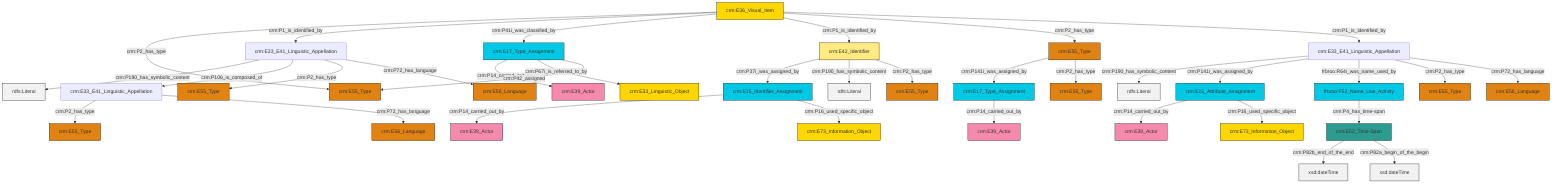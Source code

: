 graph TD
classDef Literal fill:#f2f2f2,stroke:#000000;
classDef CRM_Entity fill:#FFFFFF,stroke:#000000;
classDef Temporal_Entity fill:#00C9E6, stroke:#000000;
classDef Type fill:#E18312, stroke:#000000;
classDef Time-Span fill:#2C9C91, stroke:#000000;
classDef Appellation fill:#FFEB7F, stroke:#000000;
classDef Place fill:#008836, stroke:#000000;
classDef Persistent_Item fill:#B266B2, stroke:#000000;
classDef Conceptual_Object fill:#FFD700, stroke:#000000;
classDef Physical_Thing fill:#D2B48C, stroke:#000000;
classDef Actor fill:#f58aad, stroke:#000000;
classDef PC_Classes fill:#4ce600, stroke:#000000;
classDef Multi fill:#cccccc,stroke:#000000;

2["crm:E33_E41_Linguistic_Appellation"]:::Default -->|crm:P190_has_symbolic_content| 3[rdfs:Literal]:::Literal
6["crm:E52_Time-Span"]:::Time-Span -->|crm:P82b_end_of_the_end| 7[xsd:dateTime]:::Literal
12["crm:E42_Identifier"]:::Appellation -->|crm:P37i_was_assigned_by| 13["crm:E15_Identifier_Assignment"]:::Temporal_Entity
16["crm:E17_Type_Assignment"]:::Temporal_Entity -->|crm:P14_carried_out_by| 17["crm:E39_Actor"]:::Actor
2["crm:E33_E41_Linguistic_Appellation"]:::Default -->|crm:P141i_was_assigned_by| 18["crm:E13_Attribute_Assignment"]:::Temporal_Entity
21["crm:E17_Type_Assignment"]:::Temporal_Entity -->|crm:P14_carried_out_by| 22["crm:E39_Actor"]:::Actor
6["crm:E52_Time-Span"]:::Time-Span -->|crm:P82a_begin_of_the_begin| 23[xsd:dateTime]:::Literal
25["crm:E36_Visual_Item"]:::Conceptual_Object -->|crm:P2_has_type| 8["crm:E55_Type"]:::Type
28["crm:E33_E41_Linguistic_Appellation"]:::Default -->|crm:P190_has_symbolic_content| 29[rdfs:Literal]:::Literal
25["crm:E36_Visual_Item"]:::Conceptual_Object -->|crm:P1_is_identified_by| 28["crm:E33_E41_Linguistic_Appellation"]:::Default
16["crm:E17_Type_Assignment"]:::Temporal_Entity -->|crm:P67i_is_referred_to_by| 31["crm:E33_Linguistic_Object"]:::Conceptual_Object
28["crm:E33_E41_Linguistic_Appellation"]:::Default -->|crm:P106_is_composed_of| 10["crm:E33_E41_Linguistic_Appellation"]:::Default
10["crm:E33_E41_Linguistic_Appellation"]:::Default -->|crm:P2_has_type| 19["crm:E55_Type"]:::Type
37["frbroo:F52_Name_Use_Activity"]:::Temporal_Entity -->|crm:P4_has_time-span| 6["crm:E52_Time-Span"]:::Time-Span
13["crm:E15_Identifier_Assignment"]:::Temporal_Entity -->|crm:P14_carried_out_by| 38["crm:E39_Actor"]:::Actor
12["crm:E42_Identifier"]:::Appellation -->|crm:P190_has_symbolic_content| 39[rdfs:Literal]:::Literal
25["crm:E36_Visual_Item"]:::Conceptual_Object -->|crm:P41i_was_classified_by| 16["crm:E17_Type_Assignment"]:::Temporal_Entity
13["crm:E15_Identifier_Assignment"]:::Temporal_Entity -->|crm:P16_used_specific_object| 44["crm:E73_Information_Object"]:::Conceptual_Object
47["crm:E55_Type"]:::Type -->|crm:P141i_was_assigned_by| 21["crm:E17_Type_Assignment"]:::Temporal_Entity
25["crm:E36_Visual_Item"]:::Conceptual_Object -->|crm:P1_is_identified_by| 12["crm:E42_Identifier"]:::Appellation
25["crm:E36_Visual_Item"]:::Conceptual_Object -->|crm:P2_has_type| 47["crm:E55_Type"]:::Type
25["crm:E36_Visual_Item"]:::Conceptual_Object -->|crm:P1_is_identified_by| 2["crm:E33_E41_Linguistic_Appellation"]:::Default
47["crm:E55_Type"]:::Type -->|crm:P2_has_type| 14["crm:E55_Type"]:::Type
18["crm:E13_Attribute_Assignment"]:::Temporal_Entity -->|crm:P14_carried_out_by| 34["crm:E39_Actor"]:::Actor
18["crm:E13_Attribute_Assignment"]:::Temporal_Entity -->|crm:P16_used_specific_object| 40["crm:E73_Information_Object"]:::Conceptual_Object
28["crm:E33_E41_Linguistic_Appellation"]:::Default -->|crm:P2_has_type| 26["crm:E55_Type"]:::Type
2["crm:E33_E41_Linguistic_Appellation"]:::Default -->|frbroo:R64i_was_name_used_by| 37["frbroo:F52_Name_Use_Activity"]:::Temporal_Entity
2["crm:E33_E41_Linguistic_Appellation"]:::Default -->|crm:P2_has_type| 4["crm:E55_Type"]:::Type
2["crm:E33_E41_Linguistic_Appellation"]:::Default -->|crm:P72_has_language| 59["crm:E56_Language"]:::Type
12["crm:E42_Identifier"]:::Appellation -->|crm:P2_has_type| 0["crm:E55_Type"]:::Type
28["crm:E33_E41_Linguistic_Appellation"]:::Default -->|crm:P72_has_language| 55["crm:E56_Language"]:::Type
16["crm:E17_Type_Assignment"]:::Temporal_Entity -->|crm:P42_assigned| 8["crm:E55_Type"]:::Type
10["crm:E33_E41_Linguistic_Appellation"]:::Default -->|crm:P72_has_language| 51["crm:E56_Language"]:::Type